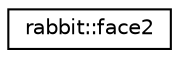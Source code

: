 digraph "Graphical Class Hierarchy"
{
  edge [fontname="Helvetica",fontsize="10",labelfontname="Helvetica",labelfontsize="10"];
  node [fontname="Helvetica",fontsize="10",shape=record];
  rankdir="LR";
  Node1 [label="rabbit::face2",height=0.2,width=0.4,color="black", fillcolor="white", style="filled",URL="$structrabbit_1_1face2.html"];
}
